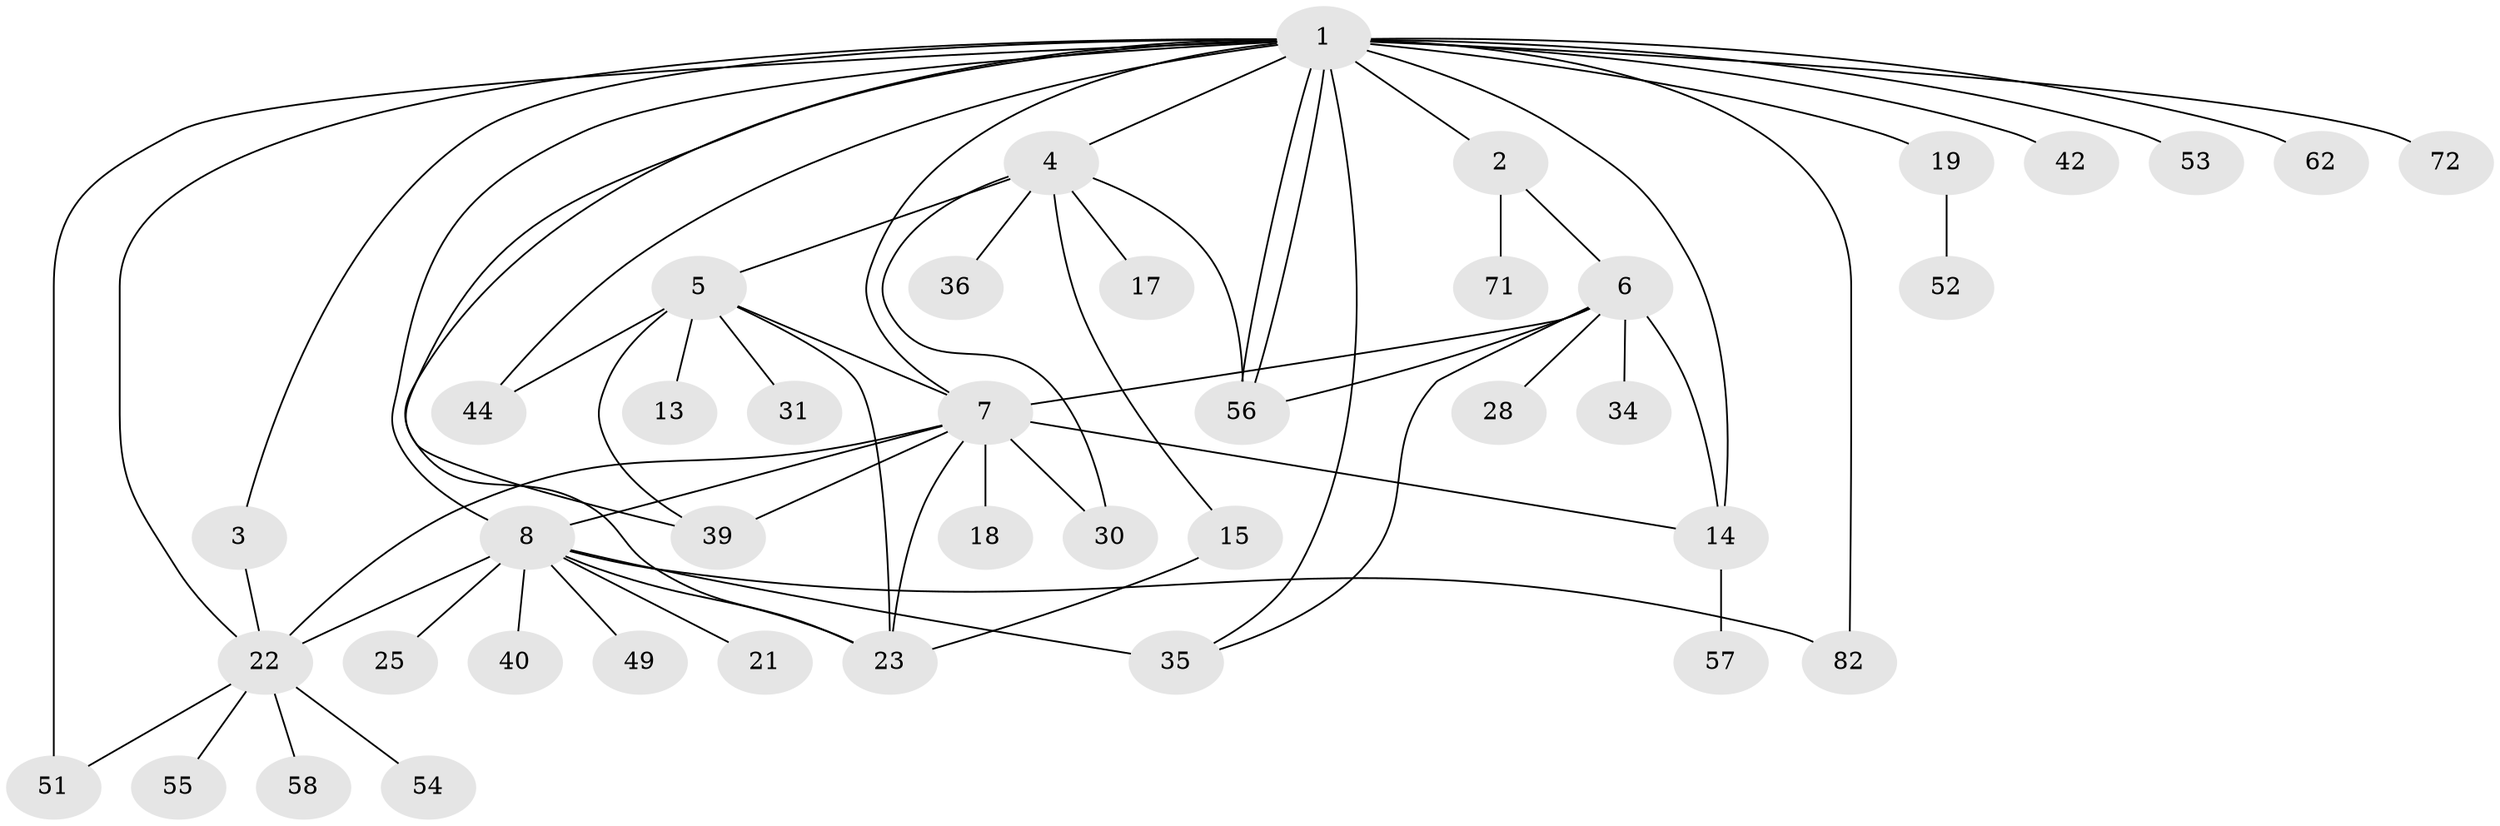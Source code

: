 // original degree distribution, {24: 0.012048192771084338, 3: 0.13253012048192772, 2: 0.21686746987951808, 7: 0.024096385542168676, 10: 0.024096385542168676, 11: 0.012048192771084338, 12: 0.012048192771084338, 5: 0.060240963855421686, 1: 0.39759036144578314, 4: 0.10843373493975904}
// Generated by graph-tools (version 1.1) at 2025/14/03/09/25 04:14:44]
// undirected, 41 vertices, 63 edges
graph export_dot {
graph [start="1"]
  node [color=gray90,style=filled];
  1;
  2;
  3;
  4;
  5 [super="+65+83+45"];
  6;
  7 [super="+12+9+50+67"];
  8 [super="+24+10+48"];
  13 [super="+59"];
  14 [super="+20"];
  15;
  17;
  18 [super="+80+29"];
  19;
  21;
  22 [super="+76+27+33+43"];
  23 [super="+47"];
  25;
  28;
  30 [super="+32"];
  31;
  34;
  35;
  36;
  39 [super="+79+75+77"];
  40;
  42;
  44 [super="+64"];
  49;
  51;
  52;
  53;
  54;
  55;
  56 [super="+69"];
  57;
  58;
  62;
  71;
  72;
  82;
  1 -- 2;
  1 -- 3;
  1 -- 4;
  1 -- 8;
  1 -- 14 [weight=3];
  1 -- 19;
  1 -- 22 [weight=2];
  1 -- 35;
  1 -- 39;
  1 -- 42;
  1 -- 44;
  1 -- 51;
  1 -- 53;
  1 -- 56;
  1 -- 56;
  1 -- 62;
  1 -- 72;
  1 -- 82;
  1 -- 23;
  1 -- 7;
  2 -- 6;
  2 -- 71;
  3 -- 22;
  4 -- 5;
  4 -- 15;
  4 -- 17;
  4 -- 36;
  4 -- 56;
  4 -- 30;
  5 -- 13;
  5 -- 31;
  5 -- 44;
  5 -- 39;
  5 -- 23;
  5 -- 7;
  6 -- 7;
  6 -- 28;
  6 -- 34;
  6 -- 35;
  6 -- 56;
  6 -- 14;
  7 -- 18;
  7 -- 23 [weight=2];
  7 -- 39;
  7 -- 8 [weight=3];
  7 -- 14 [weight=2];
  7 -- 22 [weight=2];
  7 -- 30 [weight=3];
  8 -- 25;
  8 -- 40;
  8 -- 49;
  8 -- 82;
  8 -- 22 [weight=3];
  8 -- 23 [weight=2];
  8 -- 35 [weight=2];
  8 -- 21;
  14 -- 57;
  15 -- 23;
  19 -- 52;
  22 -- 54;
  22 -- 55;
  22 -- 58;
  22 -- 51;
}
